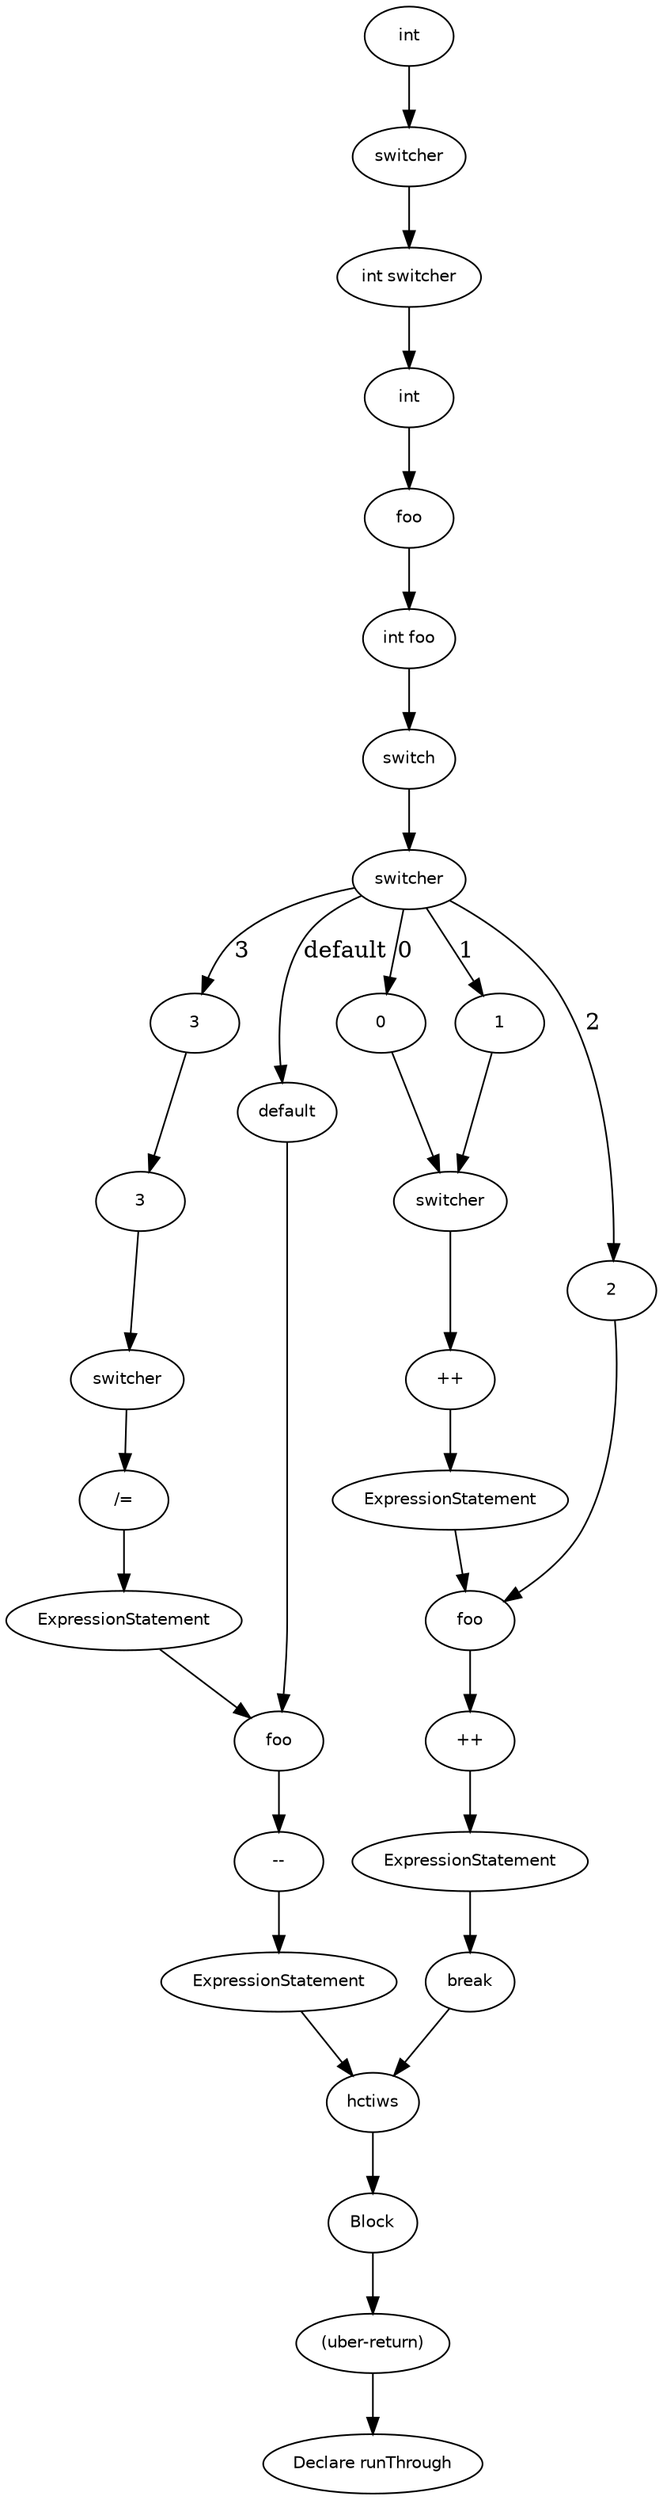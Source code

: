 digraph runThrough {
  35 [
    label = Block,
    fontname = Helvetica,
    fontsize = 10
  ];
  34 [
    label = foo,
    fontname = Helvetica,
    fontsize = 10
  ];
  33 [
    label = "--",
    fontname = Helvetica,
    fontsize = 10
  ];
  32 [
    label = ExpressionStatement,
    fontname = Helvetica,
    fontsize = 10
  ];
  31 [
    label = default,
    fontname = Helvetica,
    fontsize = 10
  ];
  30 [
    label = 3,
    fontname = Helvetica,
    fontsize = 10
  ];
  18 [
    label = switcher,
    fontname = Helvetica,
    fontsize = 10
  ];
  17 [
    label = "++",
    fontname = Helvetica,
    fontsize = 10
  ];
  16 [
    label = ExpressionStatement,
    fontname = Helvetica,
    fontsize = 10
  ];
  15 [
    label = 1,
    fontname = Helvetica,
    fontsize = 10
  ];
  13 [
    label = 0,
    fontname = Helvetica,
    fontsize = 10
  ];
  11 [
    label = switcher,
    fontname = Helvetica,
    fontsize = 10
  ];
  10 [
    label = switch,
    fontname = Helvetica,
    fontsize = 10
  ];
  9 [
    label = hctiws,
    fontname = Helvetica,
    fontsize = 10
  ];
  29 [
    label = switcher,
    fontname = Helvetica,
    fontsize = 10
  ];
  8 [
    label = foo,
    fontname = Helvetica,
    fontsize = 10
  ];
  28 [
    label = "/=",
    fontname = Helvetica,
    fontsize = 10
  ];
  7 [
    label = int,
    fontname = Helvetica,
    fontsize = 10
  ];
  27 [
    label = ExpressionStatement,
    fontname = Helvetica,
    fontsize = 10
  ];
  6 [
    label = "int foo",
    fontname = Helvetica,
    fontsize = 10
  ];
  5 [
    label = switcher,
    fontname = Helvetica,
    fontsize = 10
  ];
  26 [
    label = 3,
    fontname = Helvetica,
    fontsize = 10
  ];
  4 [
    label = int,
    fontname = Helvetica,
    fontsize = 10
  ];
  24 [
    label = break,
    fontname = Helvetica,
    fontsize = 10
  ];
  3 [
    label = "int switcher",
    fontname = Helvetica,
    fontsize = 10
  ];
  23 [
    label = foo,
    fontname = Helvetica,
    fontsize = 10
  ];
  2 [
    label = "(uber-return)",
    fontname = Helvetica,
    fontsize = 10
  ];
  22 [
    label = "++",
    fontname = Helvetica,
    fontsize = 10
  ];
  21 [
    label = ExpressionStatement,
    fontname = Helvetica,
    fontsize = 10
  ];
  0 [
    label = "Declare runThrough",
    fontname = Helvetica,
    fontsize = 10
  ];
  20 [
    label = 2,
    fontname = Helvetica,
    fontsize = 10
  ];
  3 -> 7 [
    label = ""
  ];
  5 -> 3 [
    label = ""
  ];
  24 -> 9 [
    label = ""
  ];
  10 -> 11 [
    label = ""
  ];
  30 -> 29 [
    label = ""
  ];
  6 -> 10 [
    label = ""
  ];
  26 -> 30 [
    label = ""
  ];
  8 -> 6 [
    label = ""
  ];
  16 -> 23 [
    label = ""
  ];
  11 -> 26 [
    label = 3
  ];
  17 -> 16 [
    label = ""
  ];
  33 -> 32 [
    label = ""
  ];
  34 -> 33 [
    label = ""
  ];
  20 -> 23 [
    label = ""
  ];
  11 -> 20 [
    label = 2
  ];
  11 -> 15 [
    label = 1
  ];
  13 -> 18 [
    label = ""
  ];
  11 -> 31 [
    label = default
  ];
  11 -> 13 [
    label = 0
  ];
  27 -> 34 [
    label = ""
  ];
  29 -> 28 [
    label = ""
  ];
  2 -> 0 [
    label = ""
  ];
  28 -> 27 [
    label = ""
  ];
  35 -> 2 [
    label = ""
  ];
  9 -> 35 [
    label = ""
  ];
  4 -> 5 [
    label = ""
  ];
  21 -> 24 [
    label = ""
  ];
  32 -> 9 [
    label = ""
  ];
  22 -> 21 [
    label = ""
  ];
  23 -> 22 [
    label = ""
  ];
  18 -> 17 [
    label = ""
  ];
  15 -> 18 [
    label = ""
  ];
  31 -> 34 [
    label = ""
  ];
  7 -> 8 [
    label = ""
  ];
}
